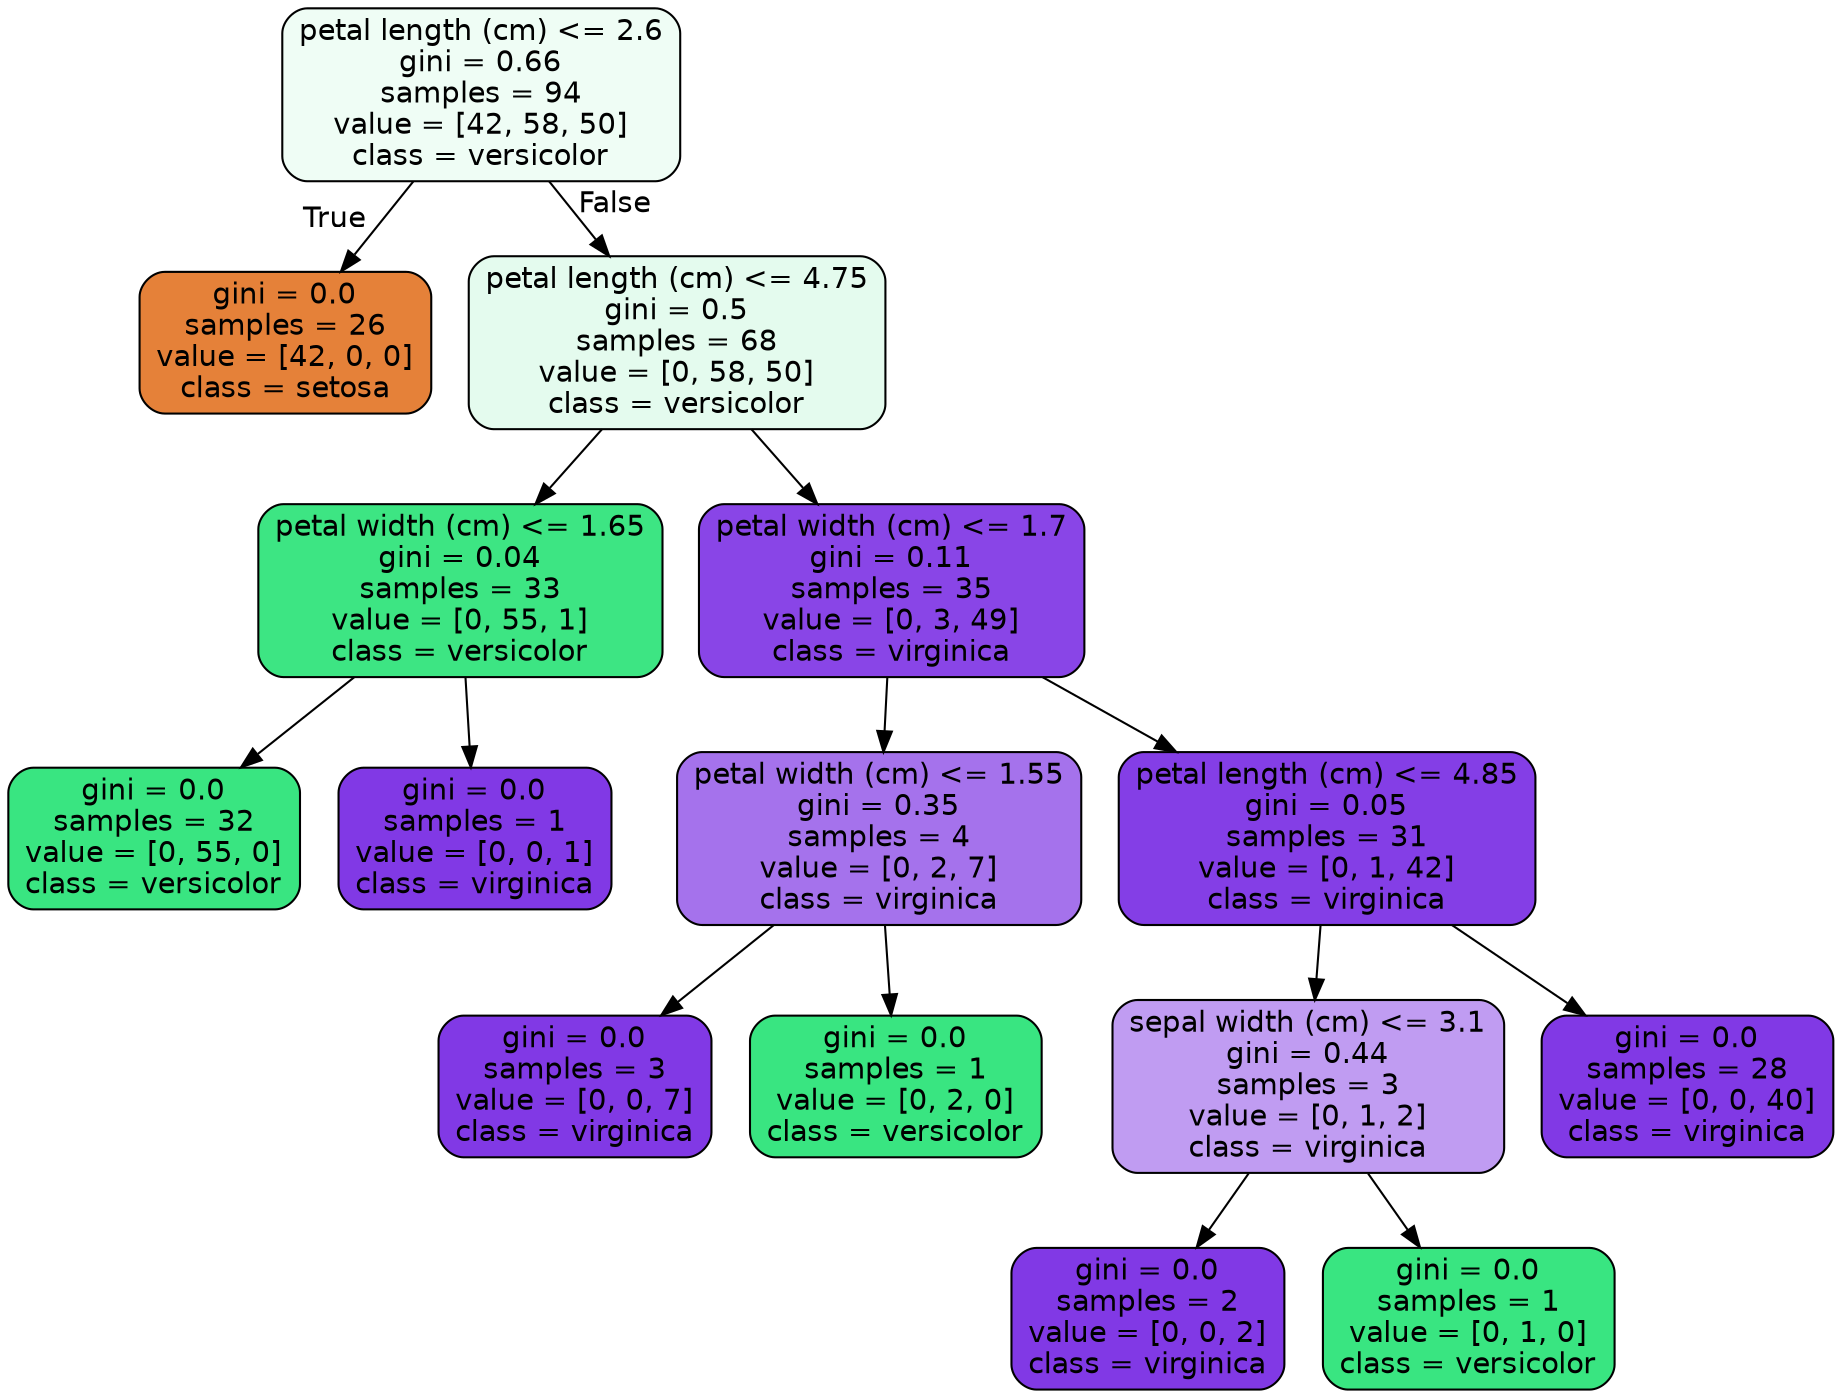 digraph Tree {
node [shape=box, style="filled, rounded", color="black", fontname=helvetica] ;
edge [fontname=helvetica] ;
0 [label="petal length (cm) <= 2.6\ngini = 0.66\nsamples = 94\nvalue = [42, 58, 50]\nclass = versicolor", fillcolor="#effdf5"] ;
1 [label="gini = 0.0\nsamples = 26\nvalue = [42, 0, 0]\nclass = setosa", fillcolor="#e58139"] ;
0 -> 1 [labeldistance=2.5, labelangle=45, headlabel="True"] ;
2 [label="petal length (cm) <= 4.75\ngini = 0.5\nsamples = 68\nvalue = [0, 58, 50]\nclass = versicolor", fillcolor="#e4fbee"] ;
0 -> 2 [labeldistance=2.5, labelangle=-45, headlabel="False"] ;
3 [label="petal width (cm) <= 1.65\ngini = 0.04\nsamples = 33\nvalue = [0, 55, 1]\nclass = versicolor", fillcolor="#3de583"] ;
2 -> 3 ;
4 [label="gini = 0.0\nsamples = 32\nvalue = [0, 55, 0]\nclass = versicolor", fillcolor="#39e581"] ;
3 -> 4 ;
5 [label="gini = 0.0\nsamples = 1\nvalue = [0, 0, 1]\nclass = virginica", fillcolor="#8139e5"] ;
3 -> 5 ;
6 [label="petal width (cm) <= 1.7\ngini = 0.11\nsamples = 35\nvalue = [0, 3, 49]\nclass = virginica", fillcolor="#8945e7"] ;
2 -> 6 ;
7 [label="petal width (cm) <= 1.55\ngini = 0.35\nsamples = 4\nvalue = [0, 2, 7]\nclass = virginica", fillcolor="#a572ec"] ;
6 -> 7 ;
8 [label="gini = 0.0\nsamples = 3\nvalue = [0, 0, 7]\nclass = virginica", fillcolor="#8139e5"] ;
7 -> 8 ;
9 [label="gini = 0.0\nsamples = 1\nvalue = [0, 2, 0]\nclass = versicolor", fillcolor="#39e581"] ;
7 -> 9 ;
10 [label="petal length (cm) <= 4.85\ngini = 0.05\nsamples = 31\nvalue = [0, 1, 42]\nclass = virginica", fillcolor="#843ee6"] ;
6 -> 10 ;
11 [label="sepal width (cm) <= 3.1\ngini = 0.44\nsamples = 3\nvalue = [0, 1, 2]\nclass = virginica", fillcolor="#c09cf2"] ;
10 -> 11 ;
12 [label="gini = 0.0\nsamples = 2\nvalue = [0, 0, 2]\nclass = virginica", fillcolor="#8139e5"] ;
11 -> 12 ;
13 [label="gini = 0.0\nsamples = 1\nvalue = [0, 1, 0]\nclass = versicolor", fillcolor="#39e581"] ;
11 -> 13 ;
14 [label="gini = 0.0\nsamples = 28\nvalue = [0, 0, 40]\nclass = virginica", fillcolor="#8139e5"] ;
10 -> 14 ;
}